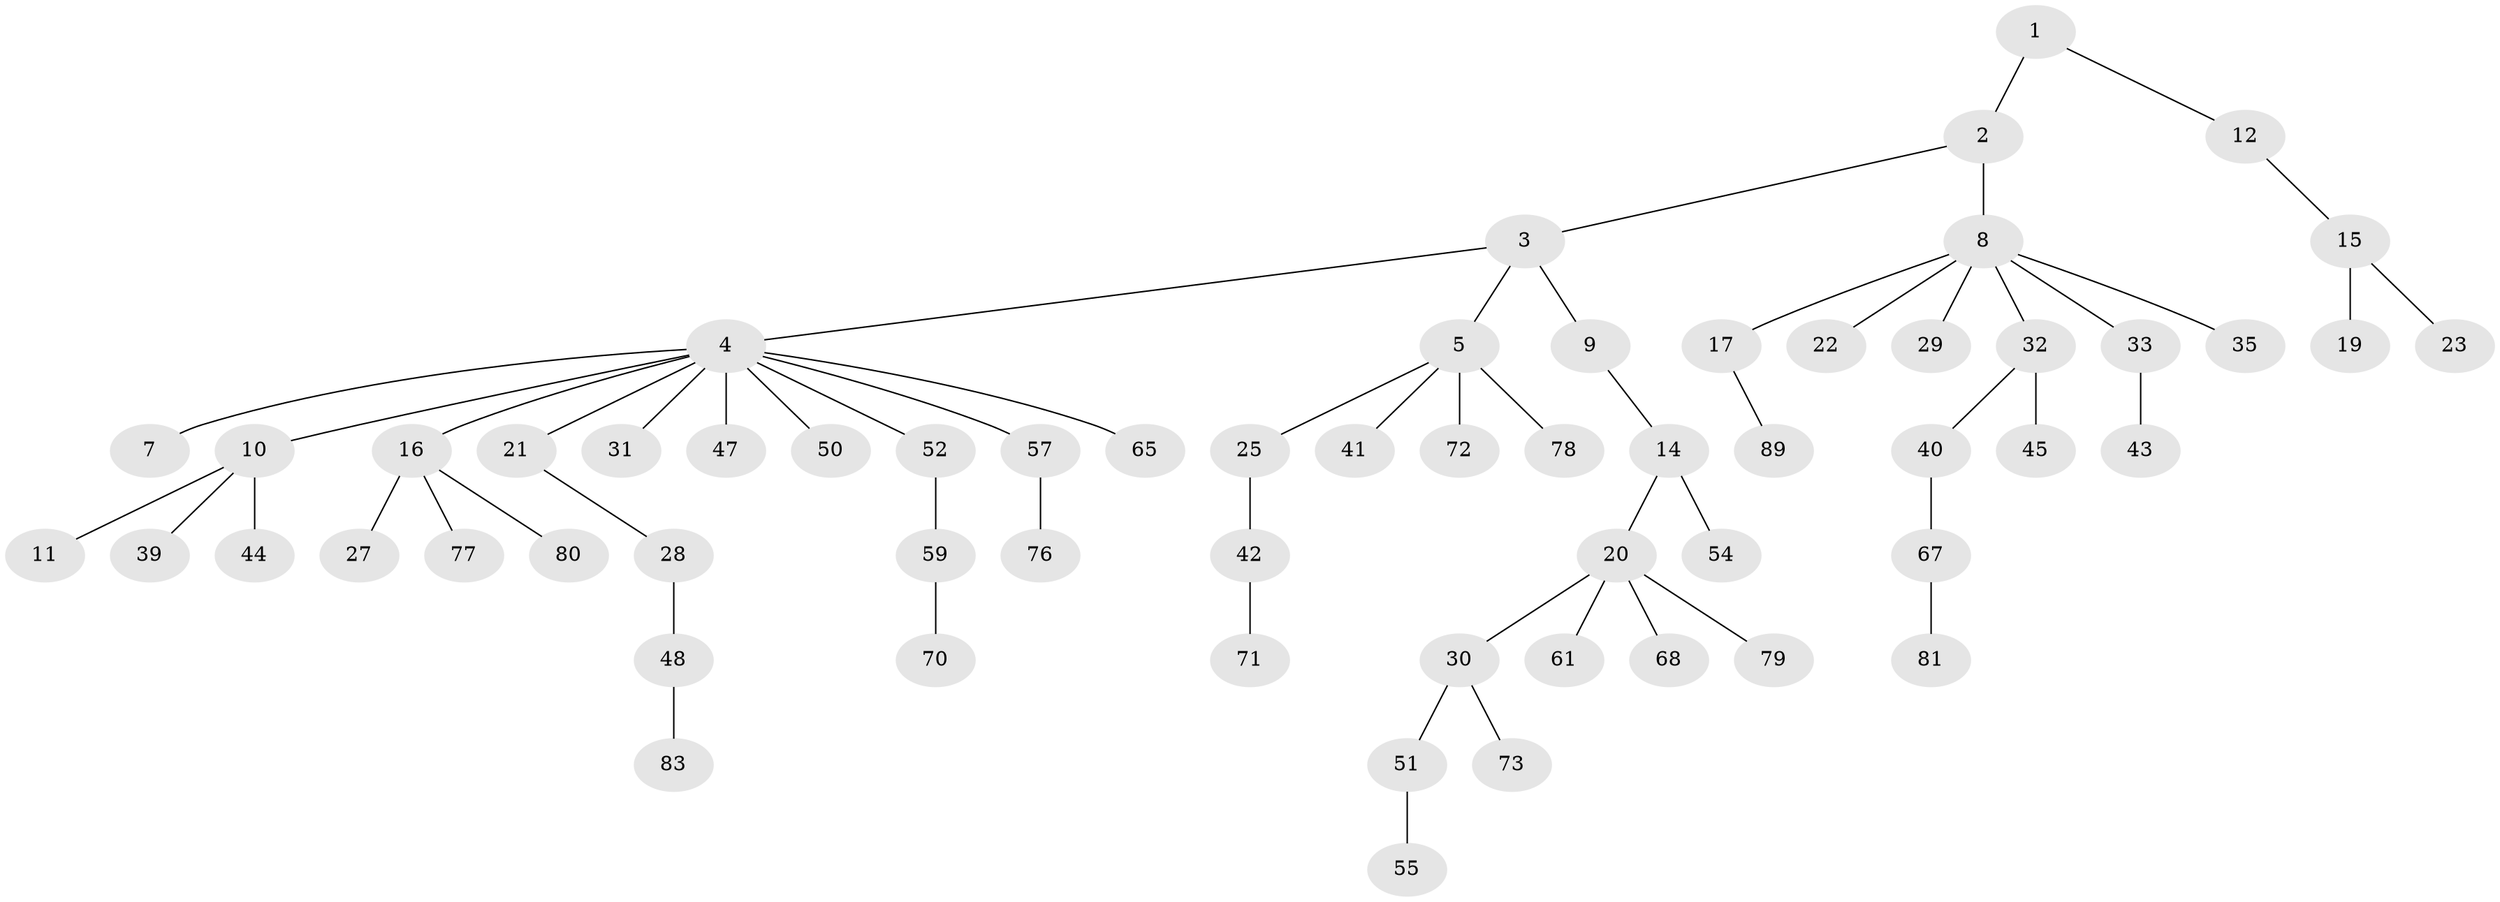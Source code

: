 // original degree distribution, {2: 0.16853932584269662, 4: 0.07865168539325842, 5: 0.02247191011235955, 9: 0.011235955056179775, 3: 0.16853932584269662, 1: 0.5393258426966292, 6: 0.011235955056179775}
// Generated by graph-tools (version 1.1) at 2025/42/03/06/25 10:42:06]
// undirected, 61 vertices, 60 edges
graph export_dot {
graph [start="1"]
  node [color=gray90,style=filled];
  1;
  2 [super="+24"];
  3 [super="+63"];
  4 [super="+18"];
  5 [super="+6"];
  7;
  8 [super="+13"];
  9;
  10 [super="+38"];
  11 [super="+75"];
  12 [super="+49"];
  14 [super="+36"];
  15;
  16 [super="+74"];
  17 [super="+37"];
  19 [super="+60"];
  20 [super="+26"];
  21;
  22;
  23;
  25 [super="+64"];
  27 [super="+84"];
  28 [super="+46"];
  29;
  30 [super="+34"];
  31;
  32 [super="+58"];
  33 [super="+53"];
  35;
  39;
  40 [super="+85"];
  41;
  42 [super="+69"];
  43;
  44;
  45;
  47 [super="+87"];
  48 [super="+66"];
  50;
  51 [super="+56"];
  52;
  54;
  55;
  57 [super="+62"];
  59 [super="+86"];
  61;
  65;
  67;
  68;
  70;
  71;
  72;
  73;
  76;
  77;
  78;
  79 [super="+82"];
  80;
  81;
  83 [super="+88"];
  89;
  1 -- 2;
  1 -- 12;
  2 -- 3;
  2 -- 8;
  3 -- 4;
  3 -- 5;
  3 -- 9;
  4 -- 7;
  4 -- 10;
  4 -- 16;
  4 -- 21;
  4 -- 47;
  4 -- 52;
  4 -- 57;
  4 -- 65;
  4 -- 50;
  4 -- 31;
  5 -- 41;
  5 -- 78;
  5 -- 72;
  5 -- 25;
  8 -- 22;
  8 -- 29;
  8 -- 33;
  8 -- 35;
  8 -- 17;
  8 -- 32;
  9 -- 14;
  10 -- 11;
  10 -- 39;
  10 -- 44;
  12 -- 15;
  14 -- 20;
  14 -- 54;
  15 -- 19;
  15 -- 23;
  16 -- 27;
  16 -- 80;
  16 -- 77;
  17 -- 89;
  20 -- 68;
  20 -- 61;
  20 -- 30;
  20 -- 79;
  21 -- 28;
  25 -- 42;
  28 -- 48;
  30 -- 51;
  30 -- 73;
  32 -- 40;
  32 -- 45;
  33 -- 43;
  40 -- 67;
  42 -- 71;
  48 -- 83;
  51 -- 55;
  52 -- 59;
  57 -- 76;
  59 -- 70;
  67 -- 81;
}
